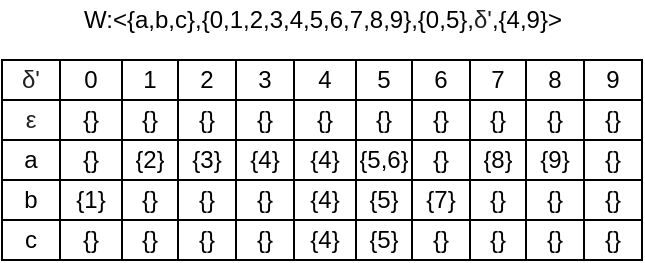 <mxfile version="13.9.9" type="device"><diagram id="aR-iKp3jL3q-XYXaMko0" name="Página-1"><mxGraphModel dx="347" dy="204" grid="1" gridSize="10" guides="1" tooltips="1" connect="1" arrows="1" fold="1" page="1" pageScale="1" pageWidth="827" pageHeight="1169" math="0" shadow="0"><root><mxCell id="0"/><mxCell id="1" parent="0"/><mxCell id="OQ7AB62RNA0sW_me43Yh-2" value="&lt;font style=&quot;font-size: 12px&quot;&gt;W:&amp;lt;{a,b,c},{0,1,2,3,4,5,6,7,8,9},{0,5},&lt;span style=&quot;color: rgb(32 , 33 , 34) ; background-color: rgb(255 , 255 , 255)&quot;&gt;δ'&lt;/span&gt;,{4,9}&amp;gt;&lt;/font&gt;" style="text;html=1;align=center;verticalAlign=middle;resizable=0;points=[];autosize=1;" parent="1" vertex="1"><mxGeometry x="75" y="50" width="250" height="20" as="geometry"/></mxCell><mxCell id="OQ7AB62RNA0sW_me43Yh-108" value="" style="shape=table;html=1;whiteSpace=wrap;startSize=0;container=1;collapsible=0;childLayout=tableLayout;" parent="1" vertex="1"><mxGeometry x="40" y="80" width="320" height="100" as="geometry"/></mxCell><mxCell id="OQ7AB62RNA0sW_me43Yh-109" value="" style="shape=partialRectangle;html=1;whiteSpace=wrap;collapsible=0;dropTarget=0;pointerEvents=0;fillColor=none;top=0;left=0;bottom=0;right=0;points=[[0,0.5],[1,0.5]];portConstraint=eastwest;" parent="OQ7AB62RNA0sW_me43Yh-108" vertex="1"><mxGeometry width="320" height="20" as="geometry"/></mxCell><mxCell id="OQ7AB62RNA0sW_me43Yh-110" value="&lt;span style=&quot;color: rgb(32 , 33 , 34) ; background-color: rgb(255 , 255 , 255)&quot;&gt;δ'&lt;/span&gt;" style="shape=partialRectangle;html=1;whiteSpace=wrap;connectable=0;fillColor=none;top=0;left=0;bottom=0;right=0;overflow=hidden;" parent="OQ7AB62RNA0sW_me43Yh-109" vertex="1"><mxGeometry width="29" height="20" as="geometry"/></mxCell><mxCell id="OQ7AB62RNA0sW_me43Yh-111" value="0" style="shape=partialRectangle;html=1;whiteSpace=wrap;connectable=0;fillColor=none;top=0;left=0;bottom=0;right=0;overflow=hidden;" parent="OQ7AB62RNA0sW_me43Yh-109" vertex="1"><mxGeometry x="29" width="31" height="20" as="geometry"/></mxCell><mxCell id="OQ7AB62RNA0sW_me43Yh-112" value="1" style="shape=partialRectangle;html=1;whiteSpace=wrap;connectable=0;fillColor=none;top=0;left=0;bottom=0;right=0;overflow=hidden;" parent="OQ7AB62RNA0sW_me43Yh-109" vertex="1"><mxGeometry x="60" width="28" height="20" as="geometry"/></mxCell><mxCell id="OQ7AB62RNA0sW_me43Yh-211" value="2" style="shape=partialRectangle;html=1;whiteSpace=wrap;connectable=0;fillColor=none;top=0;left=0;bottom=0;right=0;overflow=hidden;" parent="OQ7AB62RNA0sW_me43Yh-109" vertex="1"><mxGeometry x="88" width="29" height="20" as="geometry"/></mxCell><mxCell id="OQ7AB62RNA0sW_me43Yh-214" value="3" style="shape=partialRectangle;html=1;whiteSpace=wrap;connectable=0;fillColor=none;top=0;left=0;bottom=0;right=0;overflow=hidden;" parent="OQ7AB62RNA0sW_me43Yh-109" vertex="1"><mxGeometry x="117" width="29" height="20" as="geometry"/></mxCell><mxCell id="OQ7AB62RNA0sW_me43Yh-217" value="4" style="shape=partialRectangle;html=1;whiteSpace=wrap;connectable=0;fillColor=none;top=0;left=0;bottom=0;right=0;overflow=hidden;" parent="OQ7AB62RNA0sW_me43Yh-109" vertex="1"><mxGeometry x="146" width="31" height="20" as="geometry"/></mxCell><mxCell id="OQ7AB62RNA0sW_me43Yh-223" value="5" style="shape=partialRectangle;html=1;whiteSpace=wrap;connectable=0;fillColor=none;top=0;left=0;bottom=0;right=0;overflow=hidden;" parent="OQ7AB62RNA0sW_me43Yh-109" vertex="1"><mxGeometry x="177" width="28" height="20" as="geometry"/></mxCell><mxCell id="Rrz_IgKkZ1K92owJcvww-16" value="6" style="shape=partialRectangle;html=1;whiteSpace=wrap;connectable=0;fillColor=none;top=0;left=0;bottom=0;right=0;overflow=hidden;" parent="OQ7AB62RNA0sW_me43Yh-109" vertex="1"><mxGeometry x="205" width="29" height="20" as="geometry"/></mxCell><mxCell id="Rrz_IgKkZ1K92owJcvww-11" value="7" style="shape=partialRectangle;html=1;whiteSpace=wrap;connectable=0;fillColor=none;top=0;left=0;bottom=0;right=0;overflow=hidden;" parent="OQ7AB62RNA0sW_me43Yh-109" vertex="1"><mxGeometry x="234" width="28" height="20" as="geometry"/></mxCell><mxCell id="Rrz_IgKkZ1K92owJcvww-6" value="8" style="shape=partialRectangle;html=1;whiteSpace=wrap;connectable=0;fillColor=none;top=0;left=0;bottom=0;right=0;overflow=hidden;" parent="OQ7AB62RNA0sW_me43Yh-109" vertex="1"><mxGeometry x="262" width="29" height="20" as="geometry"/></mxCell><mxCell id="Rrz_IgKkZ1K92owJcvww-1" value="9" style="shape=partialRectangle;html=1;whiteSpace=wrap;connectable=0;fillColor=none;top=0;left=0;bottom=0;right=0;overflow=hidden;" parent="OQ7AB62RNA0sW_me43Yh-109" vertex="1"><mxGeometry x="291" width="29" height="20" as="geometry"/></mxCell><mxCell id="OQ7AB62RNA0sW_me43Yh-113" value="" style="shape=partialRectangle;html=1;whiteSpace=wrap;collapsible=0;dropTarget=0;pointerEvents=0;fillColor=none;top=0;left=0;bottom=0;right=0;points=[[0,0.5],[1,0.5]];portConstraint=eastwest;" parent="OQ7AB62RNA0sW_me43Yh-108" vertex="1"><mxGeometry y="20" width="320" height="20" as="geometry"/></mxCell><mxCell id="OQ7AB62RNA0sW_me43Yh-114" value="&lt;span style=&quot;color: rgb(32 , 33 , 34) ; text-align: left&quot;&gt;ε&lt;/span&gt;" style="shape=partialRectangle;html=1;whiteSpace=wrap;connectable=0;fillColor=none;top=0;left=0;bottom=0;right=0;overflow=hidden;" parent="OQ7AB62RNA0sW_me43Yh-113" vertex="1"><mxGeometry width="29" height="20" as="geometry"/></mxCell><mxCell id="OQ7AB62RNA0sW_me43Yh-115" value="{}" style="shape=partialRectangle;html=1;whiteSpace=wrap;connectable=0;fillColor=none;top=0;left=0;bottom=0;right=0;overflow=hidden;" parent="OQ7AB62RNA0sW_me43Yh-113" vertex="1"><mxGeometry x="29" width="31" height="20" as="geometry"/></mxCell><mxCell id="OQ7AB62RNA0sW_me43Yh-116" value="{}" style="shape=partialRectangle;html=1;whiteSpace=wrap;connectable=0;fillColor=none;top=0;left=0;bottom=0;right=0;overflow=hidden;" parent="OQ7AB62RNA0sW_me43Yh-113" vertex="1"><mxGeometry x="60" width="28" height="20" as="geometry"/></mxCell><mxCell id="OQ7AB62RNA0sW_me43Yh-212" value="{}" style="shape=partialRectangle;html=1;whiteSpace=wrap;connectable=0;fillColor=none;top=0;left=0;bottom=0;right=0;overflow=hidden;" parent="OQ7AB62RNA0sW_me43Yh-113" vertex="1"><mxGeometry x="88" width="29" height="20" as="geometry"/></mxCell><mxCell id="OQ7AB62RNA0sW_me43Yh-215" value="{}" style="shape=partialRectangle;html=1;whiteSpace=wrap;connectable=0;fillColor=none;top=0;left=0;bottom=0;right=0;overflow=hidden;" parent="OQ7AB62RNA0sW_me43Yh-113" vertex="1"><mxGeometry x="117" width="29" height="20" as="geometry"/></mxCell><mxCell id="OQ7AB62RNA0sW_me43Yh-218" value="{}" style="shape=partialRectangle;html=1;whiteSpace=wrap;connectable=0;fillColor=none;top=0;left=0;bottom=0;right=0;overflow=hidden;" parent="OQ7AB62RNA0sW_me43Yh-113" vertex="1"><mxGeometry x="146" width="31" height="20" as="geometry"/></mxCell><mxCell id="OQ7AB62RNA0sW_me43Yh-224" value="{}" style="shape=partialRectangle;html=1;whiteSpace=wrap;connectable=0;fillColor=none;top=0;left=0;bottom=0;right=0;overflow=hidden;" parent="OQ7AB62RNA0sW_me43Yh-113" vertex="1"><mxGeometry x="177" width="28" height="20" as="geometry"/></mxCell><mxCell id="Rrz_IgKkZ1K92owJcvww-17" value="{}" style="shape=partialRectangle;html=1;whiteSpace=wrap;connectable=0;fillColor=none;top=0;left=0;bottom=0;right=0;overflow=hidden;" parent="OQ7AB62RNA0sW_me43Yh-113" vertex="1"><mxGeometry x="205" width="29" height="20" as="geometry"/></mxCell><mxCell id="Rrz_IgKkZ1K92owJcvww-12" value="{}" style="shape=partialRectangle;html=1;whiteSpace=wrap;connectable=0;fillColor=none;top=0;left=0;bottom=0;right=0;overflow=hidden;" parent="OQ7AB62RNA0sW_me43Yh-113" vertex="1"><mxGeometry x="234" width="28" height="20" as="geometry"/></mxCell><mxCell id="Rrz_IgKkZ1K92owJcvww-7" value="{}" style="shape=partialRectangle;html=1;whiteSpace=wrap;connectable=0;fillColor=none;top=0;left=0;bottom=0;right=0;overflow=hidden;" parent="OQ7AB62RNA0sW_me43Yh-113" vertex="1"><mxGeometry x="262" width="29" height="20" as="geometry"/></mxCell><mxCell id="Rrz_IgKkZ1K92owJcvww-2" value="{}" style="shape=partialRectangle;html=1;whiteSpace=wrap;connectable=0;fillColor=none;top=0;left=0;bottom=0;right=0;overflow=hidden;" parent="OQ7AB62RNA0sW_me43Yh-113" vertex="1"><mxGeometry x="291" width="29" height="20" as="geometry"/></mxCell><mxCell id="OQ7AB62RNA0sW_me43Yh-117" value="" style="shape=partialRectangle;html=1;whiteSpace=wrap;collapsible=0;dropTarget=0;pointerEvents=0;fillColor=none;top=0;left=0;bottom=0;right=0;points=[[0,0.5],[1,0.5]];portConstraint=eastwest;" parent="OQ7AB62RNA0sW_me43Yh-108" vertex="1"><mxGeometry y="40" width="320" height="20" as="geometry"/></mxCell><mxCell id="OQ7AB62RNA0sW_me43Yh-118" value="a" style="shape=partialRectangle;html=1;whiteSpace=wrap;connectable=0;fillColor=none;top=0;left=0;bottom=0;right=0;overflow=hidden;" parent="OQ7AB62RNA0sW_me43Yh-117" vertex="1"><mxGeometry width="29" height="20" as="geometry"/></mxCell><mxCell id="OQ7AB62RNA0sW_me43Yh-119" value="{}" style="shape=partialRectangle;html=1;whiteSpace=wrap;connectable=0;fillColor=none;top=0;left=0;bottom=0;right=0;overflow=hidden;" parent="OQ7AB62RNA0sW_me43Yh-117" vertex="1"><mxGeometry x="29" width="31" height="20" as="geometry"/></mxCell><mxCell id="OQ7AB62RNA0sW_me43Yh-120" value="{2}" style="shape=partialRectangle;html=1;whiteSpace=wrap;connectable=0;fillColor=none;top=0;left=0;bottom=0;right=0;overflow=hidden;" parent="OQ7AB62RNA0sW_me43Yh-117" vertex="1"><mxGeometry x="60" width="28" height="20" as="geometry"/></mxCell><mxCell id="OQ7AB62RNA0sW_me43Yh-213" value="{3}" style="shape=partialRectangle;html=1;whiteSpace=wrap;connectable=0;fillColor=none;top=0;left=0;bottom=0;right=0;overflow=hidden;" parent="OQ7AB62RNA0sW_me43Yh-117" vertex="1"><mxGeometry x="88" width="29" height="20" as="geometry"/></mxCell><mxCell id="OQ7AB62RNA0sW_me43Yh-216" value="{4}" style="shape=partialRectangle;html=1;whiteSpace=wrap;connectable=0;fillColor=none;top=0;left=0;bottom=0;right=0;overflow=hidden;" parent="OQ7AB62RNA0sW_me43Yh-117" vertex="1"><mxGeometry x="117" width="29" height="20" as="geometry"/></mxCell><mxCell id="OQ7AB62RNA0sW_me43Yh-219" value="{4}" style="shape=partialRectangle;html=1;whiteSpace=wrap;connectable=0;fillColor=none;top=0;left=0;bottom=0;right=0;overflow=hidden;" parent="OQ7AB62RNA0sW_me43Yh-117" vertex="1"><mxGeometry x="146" width="31" height="20" as="geometry"/></mxCell><mxCell id="OQ7AB62RNA0sW_me43Yh-225" value="{5,6}" style="shape=partialRectangle;html=1;whiteSpace=wrap;connectable=0;fillColor=none;top=0;left=0;bottom=0;right=0;overflow=hidden;" parent="OQ7AB62RNA0sW_me43Yh-117" vertex="1"><mxGeometry x="177" width="28" height="20" as="geometry"/></mxCell><mxCell id="Rrz_IgKkZ1K92owJcvww-18" value="{}" style="shape=partialRectangle;html=1;whiteSpace=wrap;connectable=0;fillColor=none;top=0;left=0;bottom=0;right=0;overflow=hidden;" parent="OQ7AB62RNA0sW_me43Yh-117" vertex="1"><mxGeometry x="205" width="29" height="20" as="geometry"/></mxCell><mxCell id="Rrz_IgKkZ1K92owJcvww-13" value="{8}" style="shape=partialRectangle;html=1;whiteSpace=wrap;connectable=0;fillColor=none;top=0;left=0;bottom=0;right=0;overflow=hidden;" parent="OQ7AB62RNA0sW_me43Yh-117" vertex="1"><mxGeometry x="234" width="28" height="20" as="geometry"/></mxCell><mxCell id="Rrz_IgKkZ1K92owJcvww-8" value="{9}" style="shape=partialRectangle;html=1;whiteSpace=wrap;connectable=0;fillColor=none;top=0;left=0;bottom=0;right=0;overflow=hidden;" parent="OQ7AB62RNA0sW_me43Yh-117" vertex="1"><mxGeometry x="262" width="29" height="20" as="geometry"/></mxCell><mxCell id="Rrz_IgKkZ1K92owJcvww-3" value="{}" style="shape=partialRectangle;html=1;whiteSpace=wrap;connectable=0;fillColor=none;top=0;left=0;bottom=0;right=0;overflow=hidden;" parent="OQ7AB62RNA0sW_me43Yh-117" vertex="1"><mxGeometry x="291" width="29" height="20" as="geometry"/></mxCell><mxCell id="OQ7AB62RNA0sW_me43Yh-226" style="shape=partialRectangle;html=1;whiteSpace=wrap;collapsible=0;dropTarget=0;pointerEvents=0;fillColor=none;top=0;left=0;bottom=0;right=0;points=[[0,0.5],[1,0.5]];portConstraint=eastwest;" parent="OQ7AB62RNA0sW_me43Yh-108" vertex="1"><mxGeometry y="60" width="320" height="20" as="geometry"/></mxCell><mxCell id="OQ7AB62RNA0sW_me43Yh-227" value="b" style="shape=partialRectangle;html=1;whiteSpace=wrap;connectable=0;fillColor=none;top=0;left=0;bottom=0;right=0;overflow=hidden;" parent="OQ7AB62RNA0sW_me43Yh-226" vertex="1"><mxGeometry width="29" height="20" as="geometry"/></mxCell><mxCell id="OQ7AB62RNA0sW_me43Yh-228" value="{1}" style="shape=partialRectangle;html=1;whiteSpace=wrap;connectable=0;fillColor=none;top=0;left=0;bottom=0;right=0;overflow=hidden;" parent="OQ7AB62RNA0sW_me43Yh-226" vertex="1"><mxGeometry x="29" width="31" height="20" as="geometry"/></mxCell><mxCell id="OQ7AB62RNA0sW_me43Yh-229" value="{}" style="shape=partialRectangle;html=1;whiteSpace=wrap;connectable=0;fillColor=none;top=0;left=0;bottom=0;right=0;overflow=hidden;" parent="OQ7AB62RNA0sW_me43Yh-226" vertex="1"><mxGeometry x="60" width="28" height="20" as="geometry"/></mxCell><mxCell id="OQ7AB62RNA0sW_me43Yh-230" value="{}" style="shape=partialRectangle;html=1;whiteSpace=wrap;connectable=0;fillColor=none;top=0;left=0;bottom=0;right=0;overflow=hidden;" parent="OQ7AB62RNA0sW_me43Yh-226" vertex="1"><mxGeometry x="88" width="29" height="20" as="geometry"/></mxCell><mxCell id="OQ7AB62RNA0sW_me43Yh-231" value="{}" style="shape=partialRectangle;html=1;whiteSpace=wrap;connectable=0;fillColor=none;top=0;left=0;bottom=0;right=0;overflow=hidden;" parent="OQ7AB62RNA0sW_me43Yh-226" vertex="1"><mxGeometry x="117" width="29" height="20" as="geometry"/></mxCell><mxCell id="OQ7AB62RNA0sW_me43Yh-232" value="{4}" style="shape=partialRectangle;html=1;whiteSpace=wrap;connectable=0;fillColor=none;top=0;left=0;bottom=0;right=0;overflow=hidden;" parent="OQ7AB62RNA0sW_me43Yh-226" vertex="1"><mxGeometry x="146" width="31" height="20" as="geometry"/></mxCell><mxCell id="OQ7AB62RNA0sW_me43Yh-233" value="{5}" style="shape=partialRectangle;html=1;whiteSpace=wrap;connectable=0;fillColor=none;top=0;left=0;bottom=0;right=0;overflow=hidden;" parent="OQ7AB62RNA0sW_me43Yh-226" vertex="1"><mxGeometry x="177" width="28" height="20" as="geometry"/></mxCell><mxCell id="Rrz_IgKkZ1K92owJcvww-19" value="{7}" style="shape=partialRectangle;html=1;whiteSpace=wrap;connectable=0;fillColor=none;top=0;left=0;bottom=0;right=0;overflow=hidden;" parent="OQ7AB62RNA0sW_me43Yh-226" vertex="1"><mxGeometry x="205" width="29" height="20" as="geometry"/></mxCell><mxCell id="Rrz_IgKkZ1K92owJcvww-14" value="{}" style="shape=partialRectangle;html=1;whiteSpace=wrap;connectable=0;fillColor=none;top=0;left=0;bottom=0;right=0;overflow=hidden;" parent="OQ7AB62RNA0sW_me43Yh-226" vertex="1"><mxGeometry x="234" width="28" height="20" as="geometry"/></mxCell><mxCell id="Rrz_IgKkZ1K92owJcvww-9" value="{}" style="shape=partialRectangle;html=1;whiteSpace=wrap;connectable=0;fillColor=none;top=0;left=0;bottom=0;right=0;overflow=hidden;" parent="OQ7AB62RNA0sW_me43Yh-226" vertex="1"><mxGeometry x="262" width="29" height="20" as="geometry"/></mxCell><mxCell id="Rrz_IgKkZ1K92owJcvww-4" value="{}" style="shape=partialRectangle;html=1;whiteSpace=wrap;connectable=0;fillColor=none;top=0;left=0;bottom=0;right=0;overflow=hidden;" parent="OQ7AB62RNA0sW_me43Yh-226" vertex="1"><mxGeometry x="291" width="29" height="20" as="geometry"/></mxCell><mxCell id="OQ7AB62RNA0sW_me43Yh-234" style="shape=partialRectangle;html=1;whiteSpace=wrap;collapsible=0;dropTarget=0;pointerEvents=0;fillColor=none;top=0;left=0;bottom=0;right=0;points=[[0,0.5],[1,0.5]];portConstraint=eastwest;" parent="OQ7AB62RNA0sW_me43Yh-108" vertex="1"><mxGeometry y="80" width="320" height="20" as="geometry"/></mxCell><mxCell id="OQ7AB62RNA0sW_me43Yh-235" value="c" style="shape=partialRectangle;html=1;whiteSpace=wrap;connectable=0;fillColor=none;top=0;left=0;bottom=0;right=0;overflow=hidden;" parent="OQ7AB62RNA0sW_me43Yh-234" vertex="1"><mxGeometry width="29" height="20" as="geometry"/></mxCell><mxCell id="OQ7AB62RNA0sW_me43Yh-236" value="{}" style="shape=partialRectangle;html=1;whiteSpace=wrap;connectable=0;fillColor=none;top=0;left=0;bottom=0;right=0;overflow=hidden;" parent="OQ7AB62RNA0sW_me43Yh-234" vertex="1"><mxGeometry x="29" width="31" height="20" as="geometry"/></mxCell><mxCell id="OQ7AB62RNA0sW_me43Yh-237" value="{}" style="shape=partialRectangle;html=1;whiteSpace=wrap;connectable=0;fillColor=none;top=0;left=0;bottom=0;right=0;overflow=hidden;" parent="OQ7AB62RNA0sW_me43Yh-234" vertex="1"><mxGeometry x="60" width="28" height="20" as="geometry"/></mxCell><mxCell id="OQ7AB62RNA0sW_me43Yh-238" value="{}" style="shape=partialRectangle;html=1;whiteSpace=wrap;connectable=0;fillColor=none;top=0;left=0;bottom=0;right=0;overflow=hidden;" parent="OQ7AB62RNA0sW_me43Yh-234" vertex="1"><mxGeometry x="88" width="29" height="20" as="geometry"/></mxCell><mxCell id="OQ7AB62RNA0sW_me43Yh-239" value="{}" style="shape=partialRectangle;html=1;whiteSpace=wrap;connectable=0;fillColor=none;top=0;left=0;bottom=0;right=0;overflow=hidden;" parent="OQ7AB62RNA0sW_me43Yh-234" vertex="1"><mxGeometry x="117" width="29" height="20" as="geometry"/></mxCell><mxCell id="OQ7AB62RNA0sW_me43Yh-240" value="{4}" style="shape=partialRectangle;html=1;whiteSpace=wrap;connectable=0;fillColor=none;top=0;left=0;bottom=0;right=0;overflow=hidden;" parent="OQ7AB62RNA0sW_me43Yh-234" vertex="1"><mxGeometry x="146" width="31" height="20" as="geometry"/></mxCell><mxCell id="OQ7AB62RNA0sW_me43Yh-241" value="{5}" style="shape=partialRectangle;html=1;whiteSpace=wrap;connectable=0;fillColor=none;top=0;left=0;bottom=0;right=0;overflow=hidden;" parent="OQ7AB62RNA0sW_me43Yh-234" vertex="1"><mxGeometry x="177" width="28" height="20" as="geometry"/></mxCell><mxCell id="Rrz_IgKkZ1K92owJcvww-20" value="{}" style="shape=partialRectangle;html=1;whiteSpace=wrap;connectable=0;fillColor=none;top=0;left=0;bottom=0;right=0;overflow=hidden;" parent="OQ7AB62RNA0sW_me43Yh-234" vertex="1"><mxGeometry x="205" width="29" height="20" as="geometry"/></mxCell><mxCell id="Rrz_IgKkZ1K92owJcvww-15" value="{}" style="shape=partialRectangle;html=1;whiteSpace=wrap;connectable=0;fillColor=none;top=0;left=0;bottom=0;right=0;overflow=hidden;" parent="OQ7AB62RNA0sW_me43Yh-234" vertex="1"><mxGeometry x="234" width="28" height="20" as="geometry"/></mxCell><mxCell id="Rrz_IgKkZ1K92owJcvww-10" value="{}" style="shape=partialRectangle;html=1;whiteSpace=wrap;connectable=0;fillColor=none;top=0;left=0;bottom=0;right=0;overflow=hidden;" parent="OQ7AB62RNA0sW_me43Yh-234" vertex="1"><mxGeometry x="262" width="29" height="20" as="geometry"/></mxCell><mxCell id="Rrz_IgKkZ1K92owJcvww-5" value="{}" style="shape=partialRectangle;html=1;whiteSpace=wrap;connectable=0;fillColor=none;top=0;left=0;bottom=0;right=0;overflow=hidden;" parent="OQ7AB62RNA0sW_me43Yh-234" vertex="1"><mxGeometry x="291" width="29" height="20" as="geometry"/></mxCell></root></mxGraphModel></diagram></mxfile>